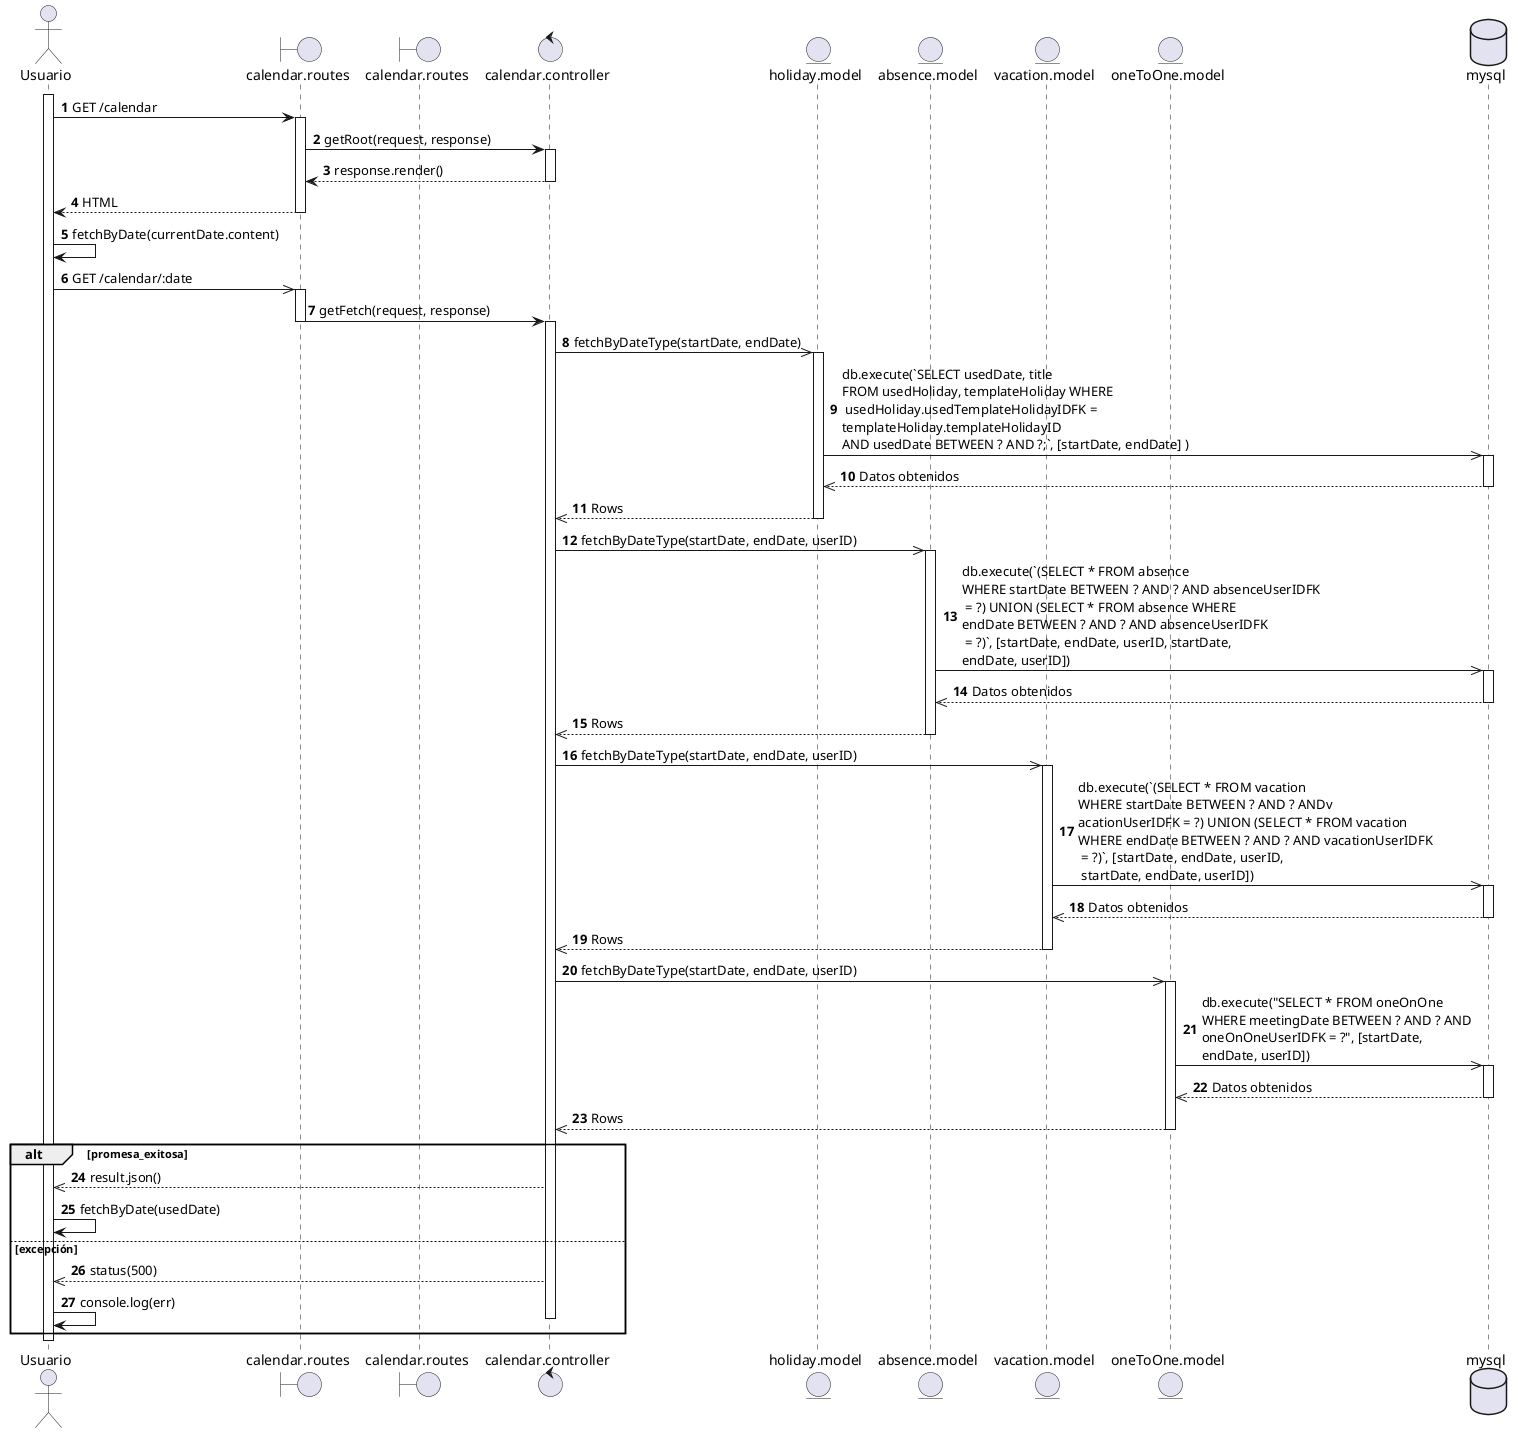 @startuml
actor Usuario
boundary "calendar.routes" as Routes
boundary "calendar.routes" as Ejs
control "calendar.controller" as Controller
entity "holiday.model" as Holiday
entity "absence.model" as Absence
entity "vacation.model" as Vacation
entity "oneToOne.model" as OneToOne
database "mysql" as MySQL

autonumber

activate Usuario
Usuario -> Routes: GET /calendar

activate Routes
Routes -> Controller: getRoot(request, response)

activate Controller
Controller --> Routes: response.render()

deactivate Controller
Routes --> Usuario: HTML

deactivate Routes

Usuario -> Usuario: fetchByDate(currentDate.content)

Usuario ->> Routes: GET /calendar/:date
activate Routes

Routes -> Controller: getFetch(request, response)
deactivate Routes

activate Controller
Controller ->> Holiday: fetchByDateType(startDate, endDate)
activate Holiday
Holiday ->> MySQL: db.execute(`SELECT usedDate, title\nFROM usedHoliday, templateHoliday WHERE \n usedHoliday.usedTemplateHolidayIDFK =\ntemplateHoliday.templateHolidayID\nAND usedDate BETWEEN ? AND ?;`, [startDate, endDate] )
activate MySQL
MySQL -->> Holiday: Datos obtenidos
deactivate MySQL
Holiday -->> Controller: Rows
deactivate Holiday

Controller ->> Absence: fetchByDateType(startDate, endDate, userID)
activate Absence
Absence ->> MySQL: db.execute(`(SELECT * FROM absence \nWHERE startDate BETWEEN ? AND ? AND absenceUserIDFK\n = ?) UNION (SELECT * FROM absence WHERE\nendDate BETWEEN ? AND ? AND absenceUserIDFK \n = ?)`, [startDate, endDate, userID, startDate,\nendDate, userID])
activate MySQL
MySQL -->> Absence: Datos obtenidos
deactivate MySQL
Absence -->> Controller: Rows
deactivate Absence

Controller ->> Vacation: fetchByDateType(startDate, endDate, userID)
activate Vacation
Vacation ->> MySQL: db.execute(`(SELECT * FROM vacation\nWHERE startDate BETWEEN ? AND ? ANDv\nacationUserIDFK = ?) UNION (SELECT * FROM vacation\nWHERE endDate BETWEEN ? AND ? AND vacationUserIDFK\n = ?)`, [startDate, endDate, userID, \n startDate, endDate, userID])
activate MySQL
MySQL -->> Vacation: Datos obtenidos
deactivate MySQL
Vacation -->> Controller: Rows
deactivate Vacation

Controller ->> OneToOne: fetchByDateType(startDate, endDate, userID)
activate OneToOne
OneToOne ->> MySQL: db.execute("SELECT * FROM oneOnOne\nWHERE meetingDate BETWEEN ? AND ? AND\noneOnOneUserIDFK = ?", [startDate,\nendDate, userID])
activate MySQL
MySQL -->> OneToOne: Datos obtenidos
deactivate MySQL
OneToOne -->> Controller: Rows

deactivate OneToOne

alt promesa_exitosa

Controller -->> Usuario: result.json()

Usuario -> Usuario: fetchByDate(usedDate)

else excepción

Controller -->> Usuario: status(500)
Usuario -> Usuario: console.log(err)

deactivate Controller

end

deactivate Usuario

@enduml
